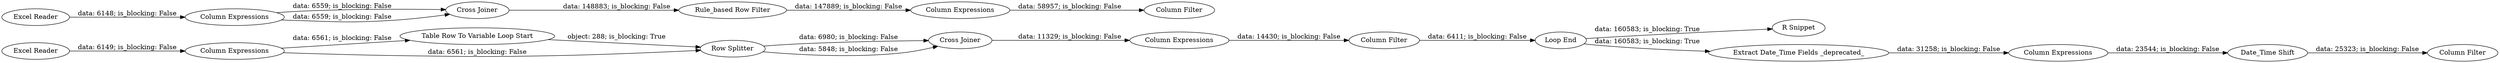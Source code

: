 digraph {
	"5261405146535071_234" [label="Date_Time Shift"]
	"5261405146535071_23" [label="R Snippet"]
	"5261405146535071_16" [label="Excel Reader"]
	"5261405146535071_235" [label="Column Filter"]
	"5261405146535071_11" [label="Column Expressions"]
	"5261405146535071_18" [label="Cross Joiner"]
	"5261405146535071_22" [label="Loop End"]
	"5261405146535071_197" [label="Extract Date_Time Fields _deprecated_"]
	"5261405146535071_10" [label="Rule_based Row Filter"]
	"5261405146535071_8" [label="Column Expressions"]
	"5261405146535071_13" [label="Column Filter"]
	"5261405146535071_231" [label="Column Expressions"]
	"5261405146535071_9" [label="Cross Joiner"]
	"5261405146535071_14" [label="Column Expressions"]
	"5261405146535071_15" [label="Column Filter"]
	"5261405146535071_17" [label="Column Expressions"]
	"5261405146535071_20" [label="Table Row To Variable Loop Start"]
	"5261405146535071_7" [label="Excel Reader"]
	"5261405146535071_21" [label="Row Splitter"]
	"5261405146535071_14" -> "5261405146535071_15" [label="data: 14430; is_blocking: False"]
	"5261405146535071_8" -> "5261405146535071_9" [label="data: 6559; is_blocking: False"]
	"5261405146535071_17" -> "5261405146535071_20" [label="data: 6561; is_blocking: False"]
	"5261405146535071_8" -> "5261405146535071_9" [label="data: 6559; is_blocking: False"]
	"5261405146535071_21" -> "5261405146535071_18" [label="data: 6980; is_blocking: False"]
	"5261405146535071_22" -> "5261405146535071_197" [label="data: 160583; is_blocking: True"]
	"5261405146535071_234" -> "5261405146535071_235" [label="data: 25323; is_blocking: False"]
	"5261405146535071_17" -> "5261405146535071_21" [label="data: 6561; is_blocking: False"]
	"5261405146535071_15" -> "5261405146535071_22" [label="data: 6411; is_blocking: False"]
	"5261405146535071_21" -> "5261405146535071_18" [label="data: 5848; is_blocking: False"]
	"5261405146535071_7" -> "5261405146535071_8" [label="data: 6148; is_blocking: False"]
	"5261405146535071_16" -> "5261405146535071_17" [label="data: 6149; is_blocking: False"]
	"5261405146535071_9" -> "5261405146535071_10" [label="data: 148883; is_blocking: False"]
	"5261405146535071_18" -> "5261405146535071_14" [label="data: 11329; is_blocking: False"]
	"5261405146535071_20" -> "5261405146535071_21" [label="object: 288; is_blocking: True"]
	"5261405146535071_10" -> "5261405146535071_11" [label="data: 147889; is_blocking: False"]
	"5261405146535071_231" -> "5261405146535071_234" [label="data: 23544; is_blocking: False"]
	"5261405146535071_22" -> "5261405146535071_23" [label="data: 160583; is_blocking: True"]
	"5261405146535071_197" -> "5261405146535071_231" [label="data: 31258; is_blocking: False"]
	"5261405146535071_11" -> "5261405146535071_13" [label="data: 58957; is_blocking: False"]
	rankdir=LR
}
